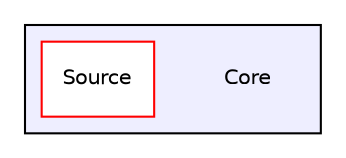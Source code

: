 digraph "Core" {
  compound=true
  node [ fontsize="10", fontname="Helvetica"];
  edge [ labelfontsize="10", labelfontname="Helvetica"];
  subgraph clusterdir_c6310732a22f63c0c2fc5595561e68f1 {
    graph [ bgcolor="#eeeeff", pencolor="black", label="" URL="dir_c6310732a22f63c0c2fc5595561e68f1.html"];
    dir_c6310732a22f63c0c2fc5595561e68f1 [shape=plaintext label="Core"];
    dir_a4cb02fe4f7b73e09a7c4d547d8e5b78 [shape=box label="Source" color="red" fillcolor="white" style="filled" URL="dir_a4cb02fe4f7b73e09a7c4d547d8e5b78.html"];
  }
}
